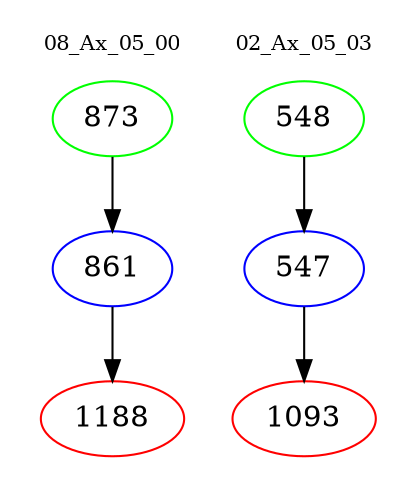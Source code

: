 digraph{
subgraph cluster_0 {
color = white
label = "08_Ax_05_00";
fontsize=10;
T0_873 [label="873", color="green"]
T0_873 -> T0_861 [color="black"]
T0_861 [label="861", color="blue"]
T0_861 -> T0_1188 [color="black"]
T0_1188 [label="1188", color="red"]
}
subgraph cluster_1 {
color = white
label = "02_Ax_05_03";
fontsize=10;
T1_548 [label="548", color="green"]
T1_548 -> T1_547 [color="black"]
T1_547 [label="547", color="blue"]
T1_547 -> T1_1093 [color="black"]
T1_1093 [label="1093", color="red"]
}
}
